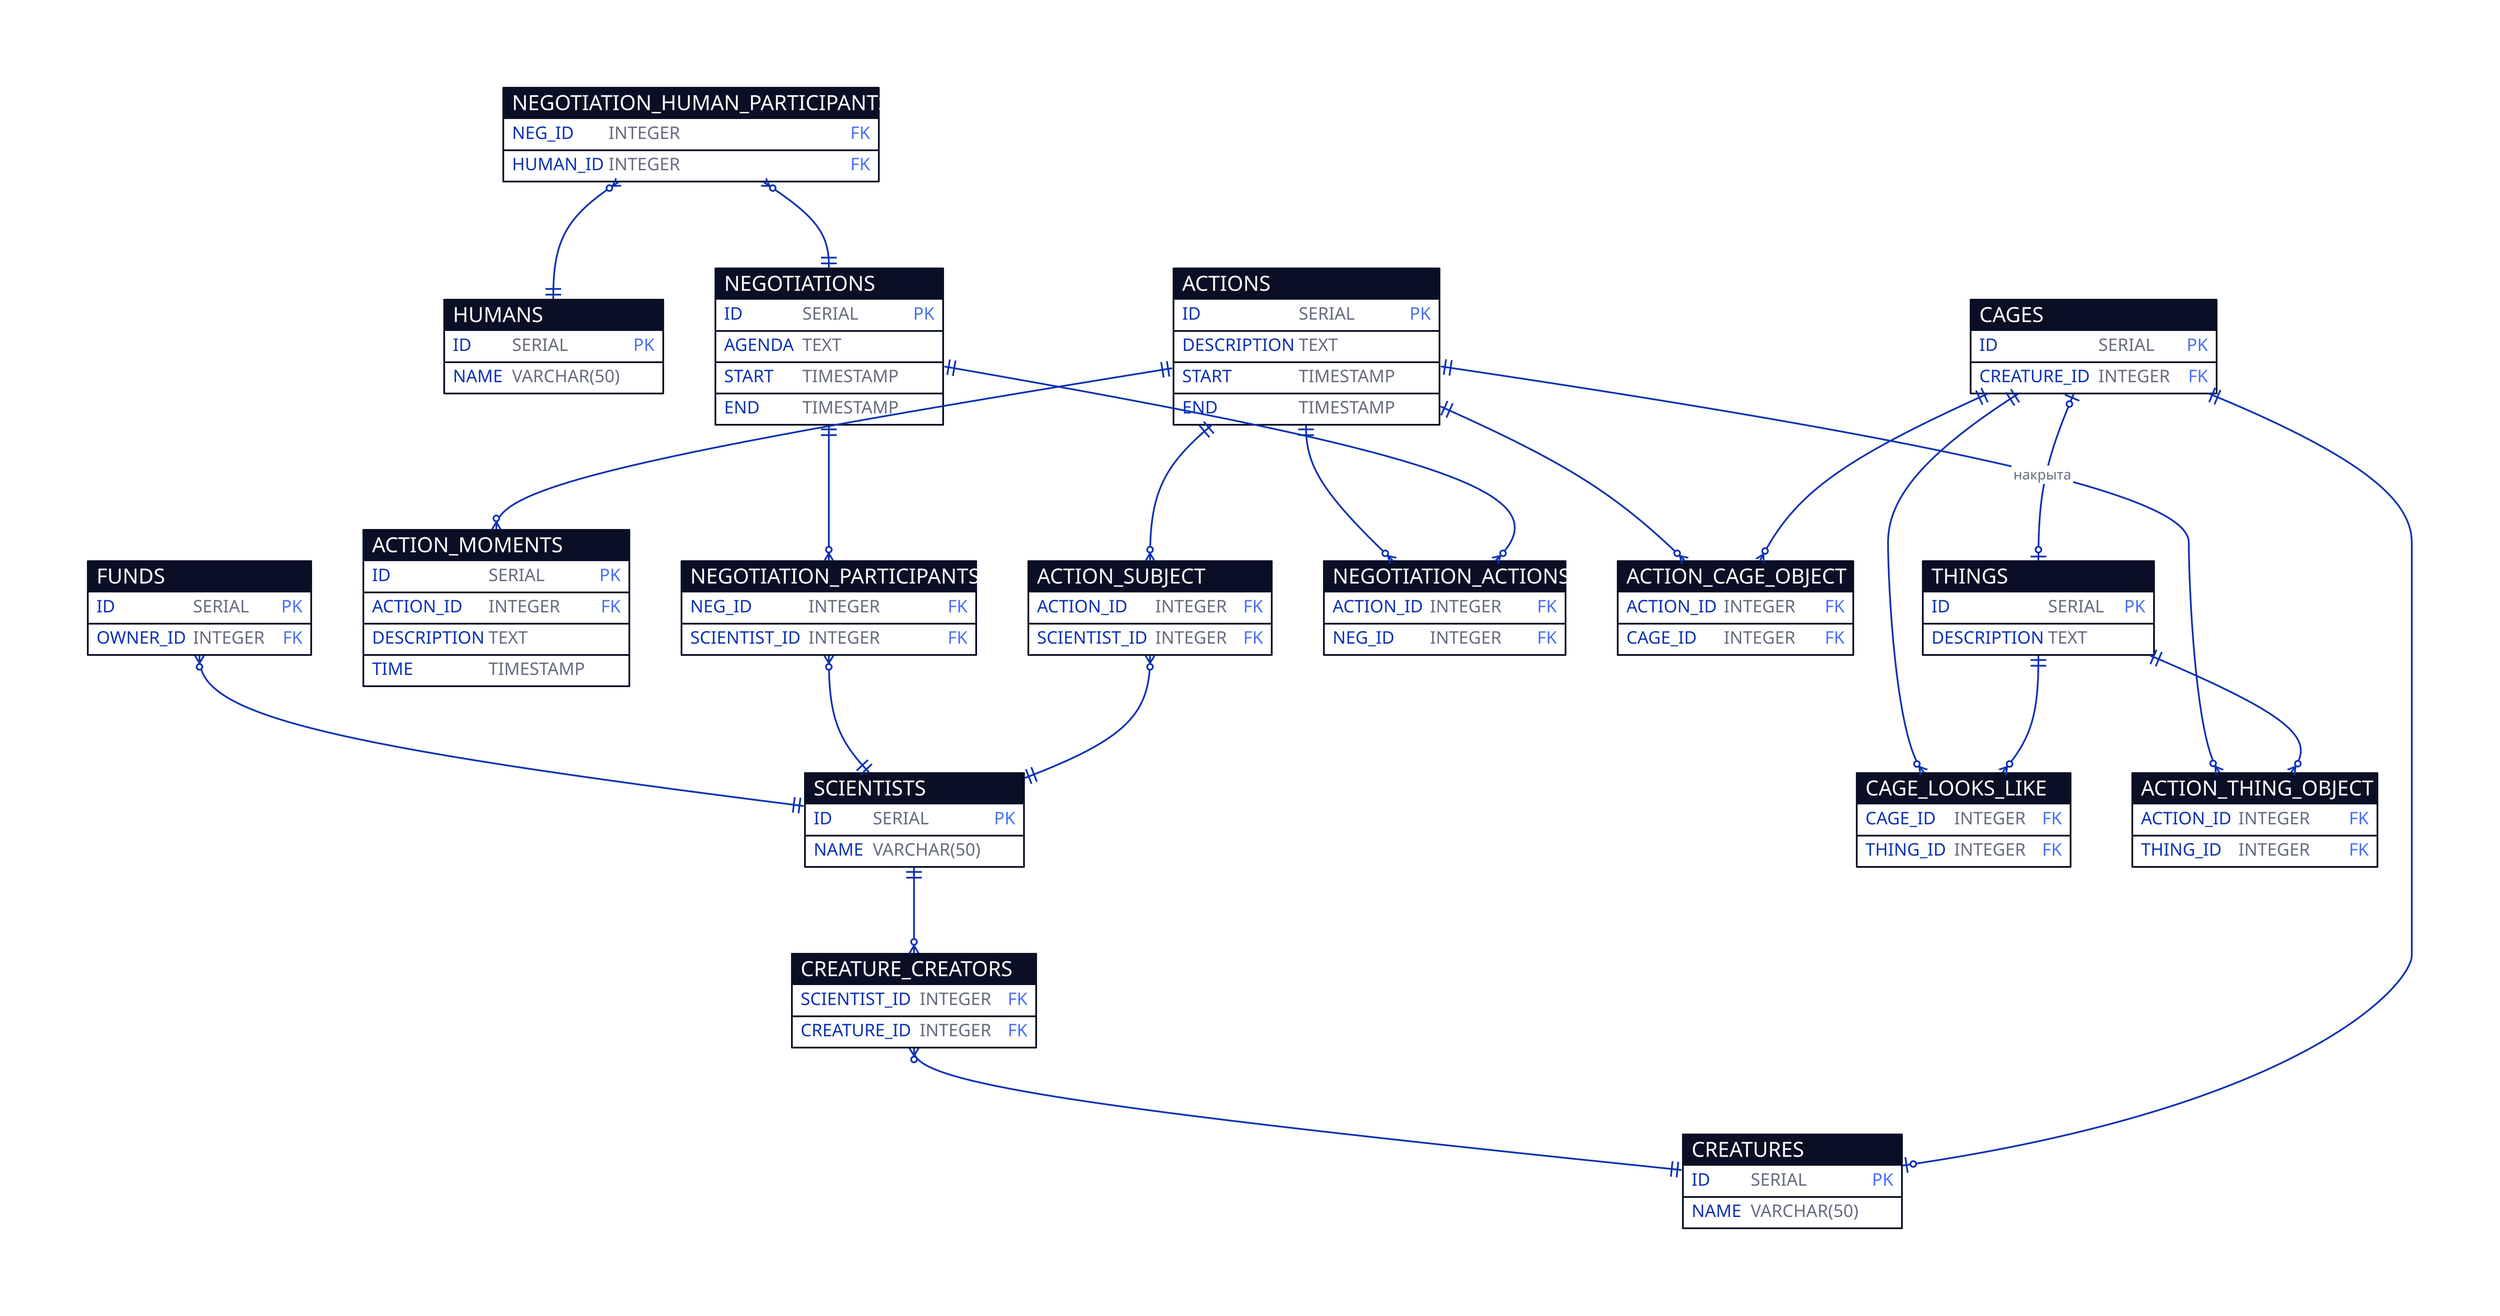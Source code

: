 HUMANS: {
  shape: sql_table
  ID: SERIAL {constraint: primary_key}
  NAME: VARCHAR(50)
}

SCIENTISTS: {
  shape: sql_table
  ID: SERIAL {constraint: primary_key}
  NAME: VARCHAR(50)
}

CREATURES: {
  shape: sql_table
  ID: SERIAL {constraint: primary_key}
  NAME: VARCHAR(50)
}

CAGES: {
  shape: sql_table
  ID: SERIAL {constraint: primary_key}
  CREATURE_ID: INTEGER {constraint: foreign_key}
}

FUNDS: {
  shape: sql_table
  ID: SERIAL {constraint: primary_key}
  OWNER_ID: INTEGER {constraint: foreign_key}
}

NEGOTIATIONS: {
  shape: sql_table
  ID: SERIAL {constraint: primary_key}
  AGENDA: TEXT
  START: TIMESTAMP
  END: TIMESTAMP
}

ACTIONS: {
  shape: sql_table
  ID: SERIAL {constraint: primary_key}
  DESCRIPTION: TEXT
  START: TIMESTAMP
  END: TIMESTAMP
}

ACTION_MOMENTS: {
  shape: sql_table
  ID: SERIAL {constraint: primary_key}
  ACTION_ID: INTEGER {constraint: foreign_key}
  DESCRIPTION: TEXT
  TIME: TIMESTAMP
}

THINGS: {
  shape: sql_table
  ID: SERIAL {constraint: primary_key}
  DESCRIPTION: TEXT
}

CAGE_LOOKS_LIKE: {
  shape: sql_table
  CAGE_ID: INTEGER {constraint: foreign_key}
  THING_ID: INTEGER {constraint: foreign_key}
}

ACTION_SUBJECT: {
  shape: sql_table
  ACTION_ID: INTEGER {constraint: foreign_key}
  SCIENTIST_ID: INTEGER {constraint: foreign_key}
}

NEGOTIATION_ACTIONS: {
  shape: sql_table
  ACTION_ID: INTEGER {constraint: foreign_key}
  NEG_ID: INTEGER {constraint: foreign_key}
}

ACTION_CAGE_OBJECT: {
  shape: sql_table
  ACTION_ID: INTEGER {constraint: foreign_key}
  CAGE_ID: INTEGER {constraint: foreign_key}
}

ACTION_THING_OBJECT: {
  shape: sql_table
  ACTION_ID: INTEGER {constraint: foreign_key}
  THING_ID: INTEGER {constraint: foreign_key}
}

NEGOTIATION_PARTICIPANTS: {
  shape: sql_table
  NEG_ID: INTEGER {constraint: foreign_key}
  SCIENTIST_ID: INTEGER {constraint: foreign_key}
}

NEGOTIATION_HUMAN_PARTICIPANTS: {
  shape: sql_table
  NEG_ID: INTEGER {constraint: foreign_key}
  HUMAN_ID: INTEGER {constraint: foreign_key}
}


CREATURE_CREATORS: {
  shape: sql_table
  SCIENTIST_ID: INTEGER {constraint: foreign_key}
  CREATURE_ID: INTEGER {constraint: foreign_key}
}

SCIENTISTS.ID <-> CREATURE_CREATORS.SCIENTIST_ID {
  target-arrowhead: {
    shape: cf-many
  }
  source-arrowhead: {
    shape: cf-one-required
  }
}

CREATURE_CREATORS.SCIENTIST_ID <-> CREATURES.ID {
  target-arrowhead: {
    shape: cf-one-required
  }
  source-arrowhead: {
    shape: cf-many
  }
}

FUNDS.OWNER_ID <-> SCIENTISTS.ID {
  target-arrowhead: {
    shape: cf-one-required
  }
  source-arrowhead: {
    shape: cf-many
  }
}

NEGOTIATIONS.ID <-> NEGOTIATION_PARTICIPANTS.NEG_ID {
  source-arrowhead: {
    shape: cf-one-required
  }
  target-arrowhead: {
    shape: cf-many
  }
}
NEGOTIATION_PARTICIPANTS.SCIENTIST_ID <-> SCIENTISTS.ID {
  target-arrowhead: {
    shape: cf-one-required
  }
  source-arrowhead: {
    shape: cf-many
  }
}

ACTIONS.ID <-> ACTION_SUBJECT.ACTION_ID  {
  target-arrowhead: {
    shape: cf-many
  }
  source-arrowhead: {
    shape: cf-one-required
  }
}
ACTION_SUBJECT.SCIENTIST_ID <-> SCIENTISTS.ID {
  target-arrowhead: {
    shape: cf-one-required
  }
  source-arrowhead: {
    shape: cf-many
  }
}

ACTIONS.ID <-> NEGOTIATION_ACTIONS.ACTION_ID {
  target-arrowhead: {
    shape: cf-many
  }
  source-arrowhead: {
    shape: cf-one-required
  }
}

NEGOTIATIONS.ID <-> NEGOTIATION_ACTIONS.NEG_ID {
  target-arrowhead: {
    shape: cf-many
  }
  source-arrowhead: {
    shape: cf-one-required
  }
}

CAGES.CREATURE_ID <-> CREATURES.ID {
  target-arrowhead: {
    shape: cf-one
  }
  source-arrowhead: {
    shape: cf-one-required
  }
}

CAGES.ID <-> THINGS.ID: накрыта {
  target-arrowhead: {
    shape: cf-one
  }
  source-arrowhead: {
    shape: cf-one
  }
}

CAGES.ID <-> CAGE_LOOKS_LIKE.CAGE_ID {
  target-arrowhead: {
    shape: cf-many
  }
  source-arrowhead: {
    shape: cf-one-required
  }
}

THINGS.ID <-> CAGE_LOOKS_LIKE.CAGE_ID {
  target-arrowhead: {
    shape: cf-many
  }
  source-arrowhead: {
    shape: cf-one-required
  }
}

ACTIONS.ID <-> ACTION_CAGE_OBJECT.ACTION_ID {
  target-arrowhead: {
    shape: cf-many
  }
  source-arrowhead: {
    shape: cf-one-required
  }
}

CAGES.ID <-> ACTION_CAGE_OBJECT.CAGE_ID {
  target-arrowhead: {
    shape: cf-many
  }
  source-arrowhead: {
    shape: cf-one-required
  }
}

ACTIONS.ID <-> ACTION_THING_OBJECT.ACTION_ID {
  target-arrowhead: {
    shape: cf-many
  }
  source-arrowhead: {
    shape: cf-one-required
  }
}

THINGS.ID <-> ACTION_THING_OBJECT.THING_ID {
  target-arrowhead: {
    shape: cf-many
  }
  source-arrowhead: {
    shape: cf-one-required
  }
}

NEGOTIATION_HUMAN_PARTICIPANTS.HUMAN_ID <-> HUMANS.ID {
  source-arrowhead: {
    shape: cf-many
  }
  target-arrowhead: {
    shape: cf-one-required
  }
}
NEGOTIATION_HUMAN_PARTICIPANTS.NEG_ID <-> NEGOTIATIONS.ID {
  source-arrowhead: {
    shape: cf-many
  }
  target-arrowhead: {
    shape: cf-one-required
  }
}

ACTIONS.ID <-> ACTION_MOMENTS.ACTION_ID { 
  source-arrowhead: {
    shape: cf-one-required
  }
  target-arrowhead: {
    shape: cf-many
  }
}
